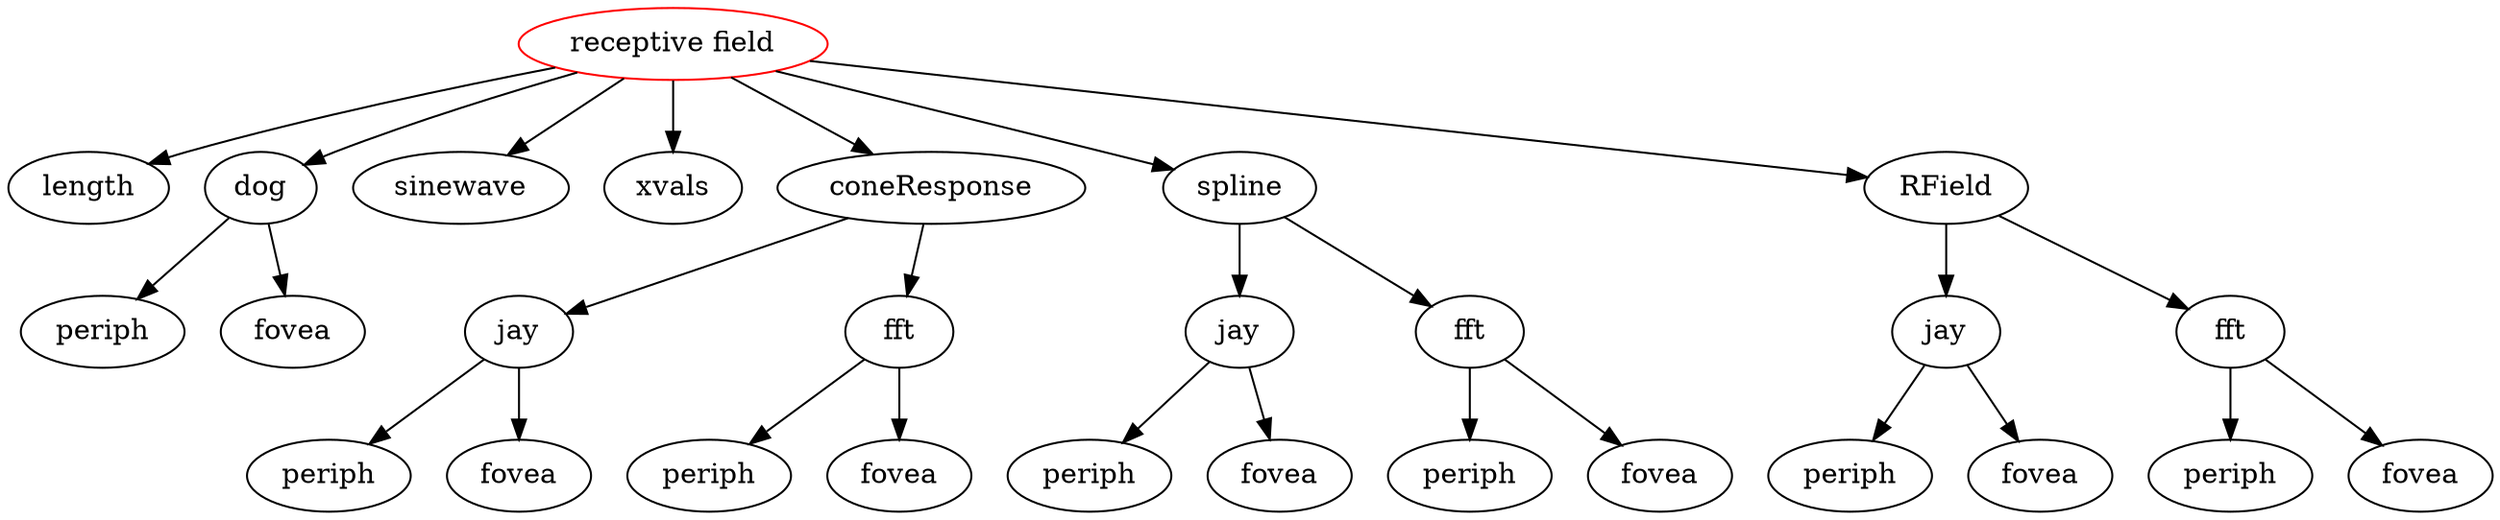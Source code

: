 digraph RF {

	subgraph Jay1{
	j1 -> p1;
	j1 -> fo1;
	}
	subgraph FFT1{
	f1 -> p2;
	f1 -> fo2;
	}
	subgraph Jay2{
	j2 -> p3;
	j2 -> fo3;
	}
	subgraph FFT2{
	f2 -> p4;
	f2 -> fo4;
	}
	subgraph Jay3{
	j3 -> p5;
	j3 -> fo5;
	}
	subgraph FFT3{
	f3 -> p6 ;
	f3 -> fo6;
	}
	
	RF [label="receptive field", color="red"];
	RF -> length;
	RF -> dog;
	RF -> sinewave;
	RF -> xvals;
	RF -> coneResponse;
	RF -> spline;
	RF -> RField;
	dog -> periph;
	dog -> fovea;
	coneResponse -> j1;
	coneResponse -> f1;
	spline -> j2;
	spline -> f2;
	RField -> j3;
	RField -> f3;

	j1 [label="jay"];
	j2 [label="jay"];
	j3 [label="jay"];
	f1 [label="fft"];
	f2 [label="fft"];
	f3 [label="fft"];
	p1 [label="periph"];
	p2 [label="periph"];
	p3 [label="periph"];
	p4 [label="periph"];
	p5 [label="periph"];
	p6 [label="periph"];
	fo1 [label="fovea"];
	fo2 [label="fovea"];
	fo3 [label="fovea"];
	fo4 [label="fovea"];
	fo5 [label="fovea"];
	fo6 [label="fovea"];
}